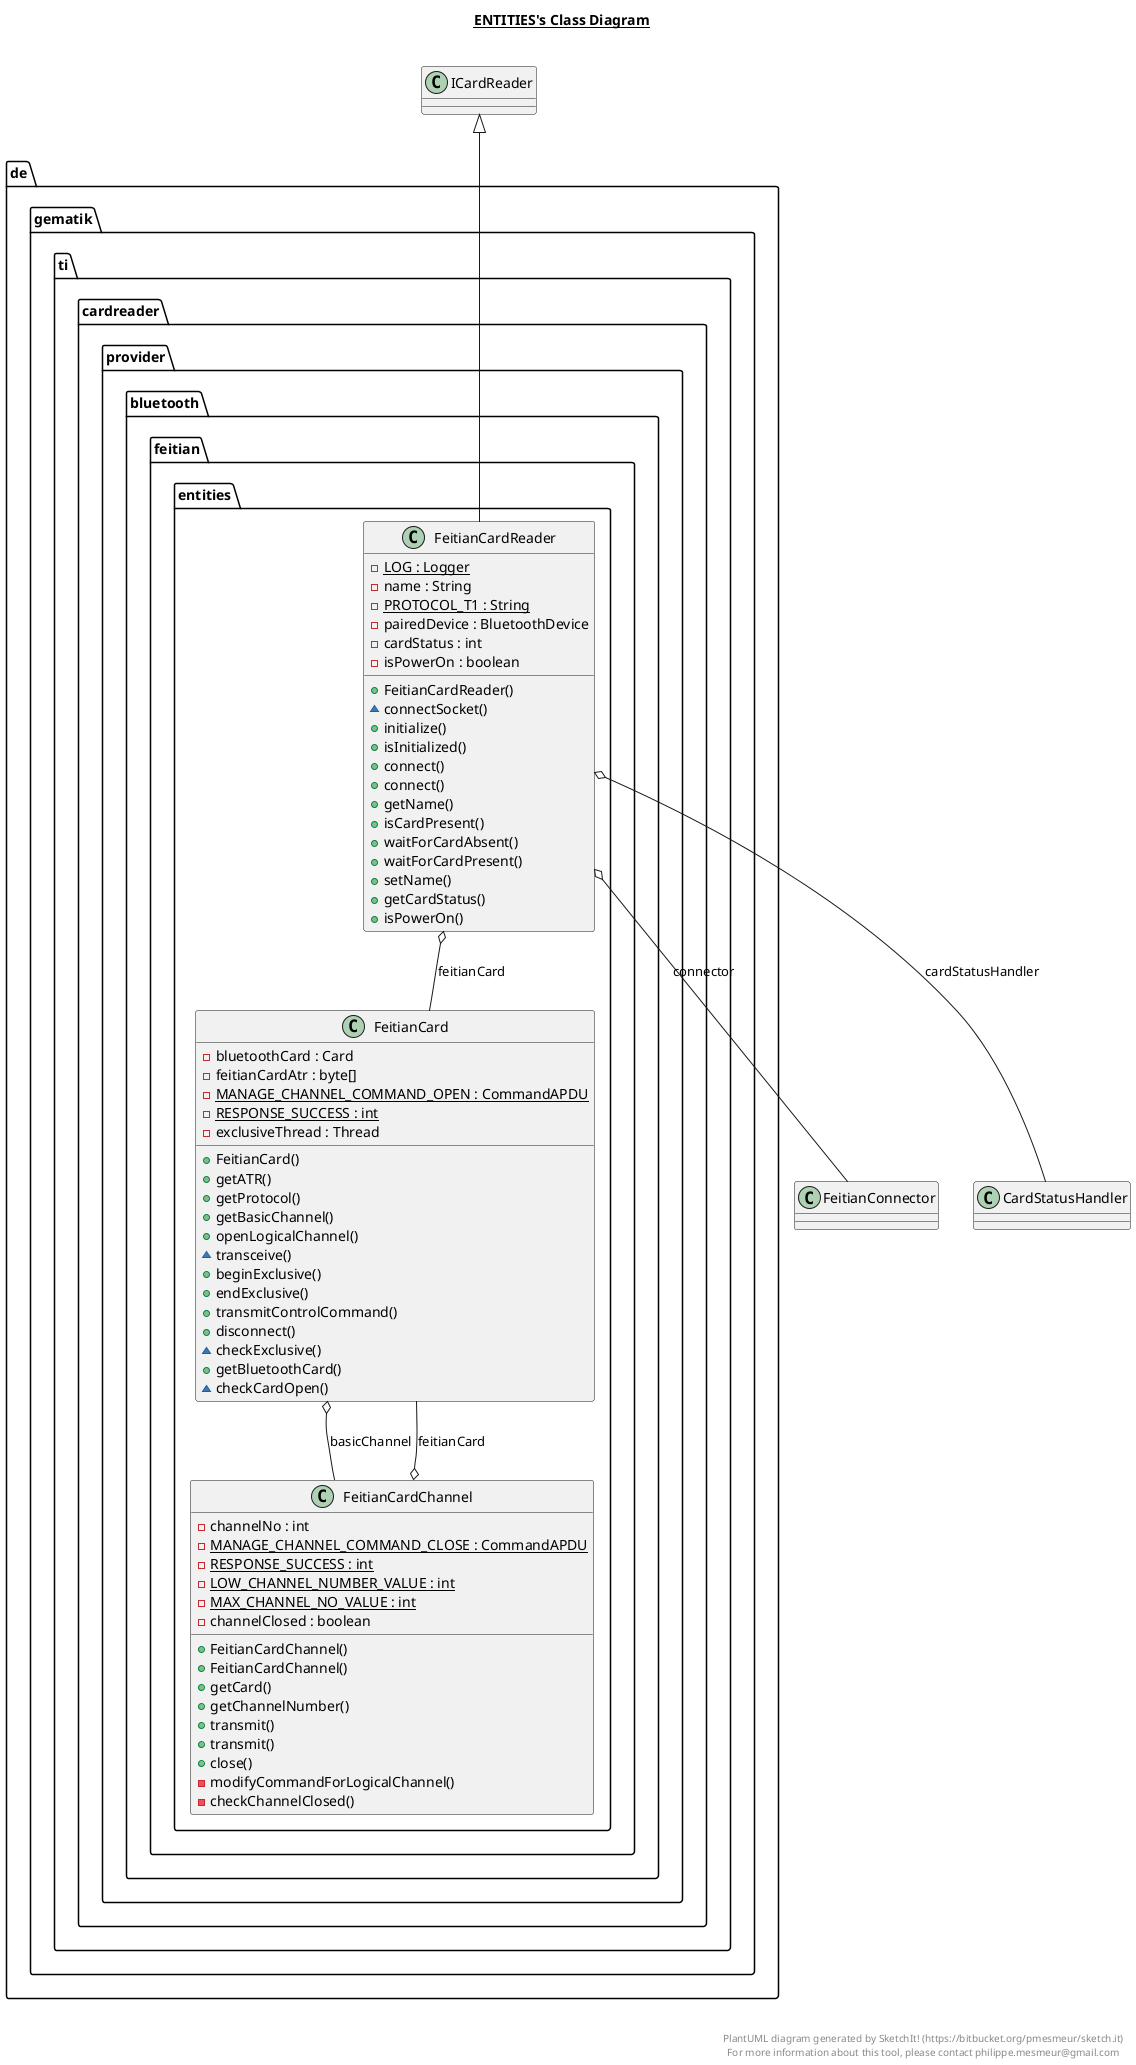 @startuml

title __ENTITIES's Class Diagram__\n

  package de.gematik.ti.cardreader.provider.bluetooth.feitian {
    package de.gematik.ti.cardreader.provider.bluetooth.feitian.entities {
      class FeitianCard {
          - bluetoothCard : Card
          - feitianCardAtr : byte[]
          {static} - MANAGE_CHANNEL_COMMAND_OPEN : CommandAPDU
          {static} - RESPONSE_SUCCESS : int
          - exclusiveThread : Thread
          + FeitianCard()
          + getATR()
          + getProtocol()
          + getBasicChannel()
          + openLogicalChannel()
          ~ transceive()
          + beginExclusive()
          + endExclusive()
          + transmitControlCommand()
          + disconnect()
          ~ checkExclusive()
          + getBluetoothCard()
          ~ checkCardOpen()
      }
    }
  }
  

  package de.gematik.ti.cardreader.provider.bluetooth.feitian {
    package de.gematik.ti.cardreader.provider.bluetooth.feitian.entities {
      class FeitianCardChannel {
          - channelNo : int
          {static} - MANAGE_CHANNEL_COMMAND_CLOSE : CommandAPDU
          {static} - RESPONSE_SUCCESS : int
          {static} - LOW_CHANNEL_NUMBER_VALUE : int
          {static} - MAX_CHANNEL_NO_VALUE : int
          - channelClosed : boolean
          + FeitianCardChannel()
          + FeitianCardChannel()
          + getCard()
          + getChannelNumber()
          + transmit()
          + transmit()
          + close()
          - modifyCommandForLogicalChannel()
          - checkChannelClosed()
      }
    }
  }
  

  package de.gematik.ti.cardreader.provider.bluetooth.feitian {
    package de.gematik.ti.cardreader.provider.bluetooth.feitian.entities {
      class FeitianCardReader {
          {static} - LOG : Logger
          - name : String
          {static} - PROTOCOL_T1 : String
          - pairedDevice : BluetoothDevice
          - cardStatus : int
          - isPowerOn : boolean
          + FeitianCardReader()
          ~ connectSocket()
          + initialize()
          + isInitialized()
          + connect()
          + connect()
          + getName()
          + isCardPresent()
          + waitForCardAbsent()
          + waitForCardPresent()
          + setName()
          + getCardStatus()
          + isPowerOn()
      }
    }
  }
  

  FeitianCard o-- FeitianCardChannel : basicChannel
  FeitianCardChannel o-- FeitianCard : feitianCard
  FeitianCardReader -up-|> ICardReader
  FeitianCardReader o-- FeitianCard : feitianCard
  FeitianCardReader o-- FeitianConnector : connector
  FeitianCardReader o-- CardStatusHandler : cardStatusHandler


right footer


PlantUML diagram generated by SketchIt! (https://bitbucket.org/pmesmeur/sketch.it)
For more information about this tool, please contact philippe.mesmeur@gmail.com
endfooter

@enduml
